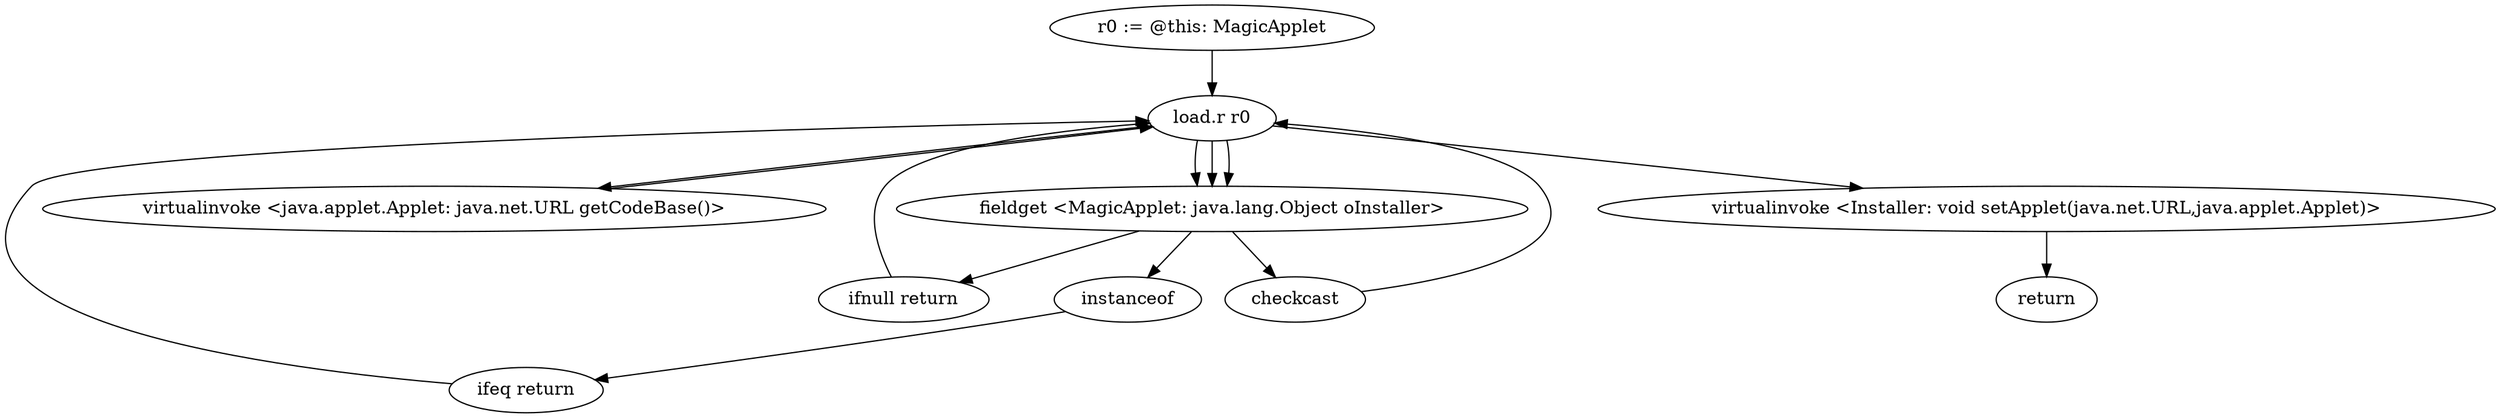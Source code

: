 digraph "" {
    "r0 := @this: MagicApplet"
    "load.r r0"
    "r0 := @this: MagicApplet"->"load.r r0";
    "fieldget <MagicApplet: java.lang.Object oInstaller>"
    "load.r r0"->"fieldget <MagicApplet: java.lang.Object oInstaller>";
    "ifnull return"
    "fieldget <MagicApplet: java.lang.Object oInstaller>"->"ifnull return";
    "ifnull return"->"load.r r0";
    "load.r r0"->"fieldget <MagicApplet: java.lang.Object oInstaller>";
    "instanceof"
    "fieldget <MagicApplet: java.lang.Object oInstaller>"->"instanceof";
    "ifeq return"
    "instanceof"->"ifeq return";
    "ifeq return"->"load.r r0";
    "load.r r0"->"fieldget <MagicApplet: java.lang.Object oInstaller>";
    "checkcast"
    "fieldget <MagicApplet: java.lang.Object oInstaller>"->"checkcast";
    "checkcast"->"load.r r0";
    "virtualinvoke <java.applet.Applet: java.net.URL getCodeBase()>"
    "load.r r0"->"virtualinvoke <java.applet.Applet: java.net.URL getCodeBase()>";
    "virtualinvoke <java.applet.Applet: java.net.URL getCodeBase()>"->"load.r r0";
    "virtualinvoke <Installer: void setApplet(java.net.URL,java.applet.Applet)>"
    "load.r r0"->"virtualinvoke <Installer: void setApplet(java.net.URL,java.applet.Applet)>";
    "return"
    "virtualinvoke <Installer: void setApplet(java.net.URL,java.applet.Applet)>"->"return";
}
